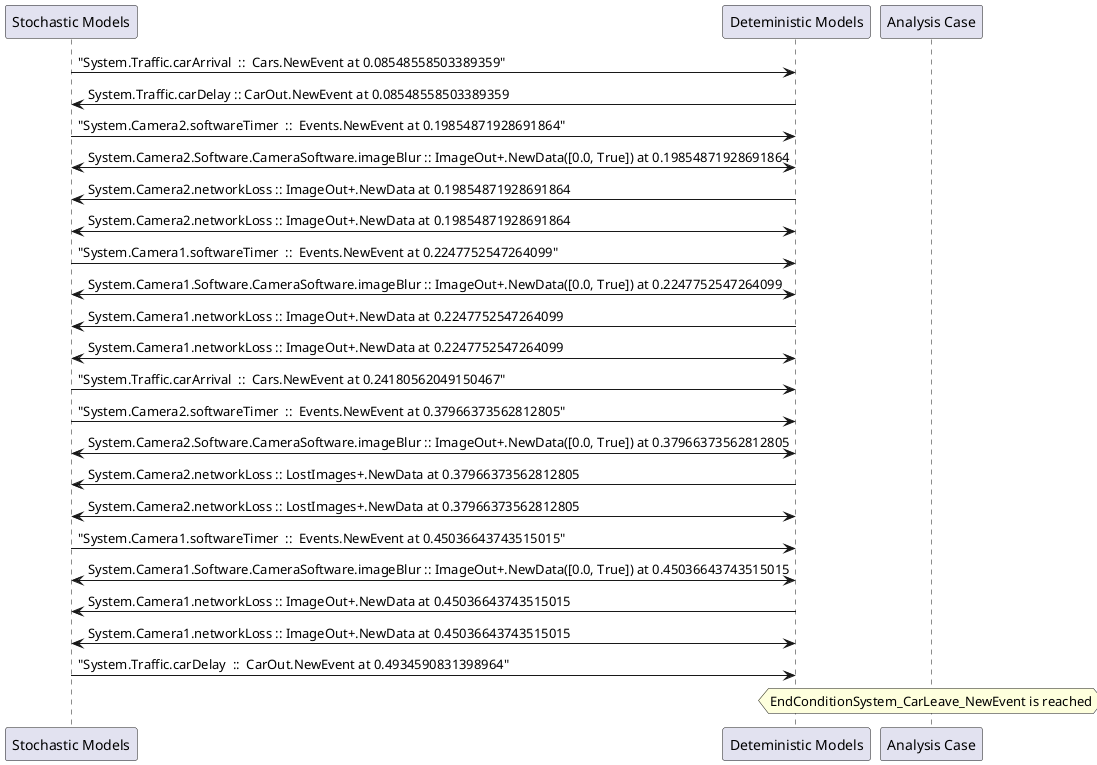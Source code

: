 
	@startuml
	participant "Stochastic Models" as stochmodel
	participant "Deteministic Models" as detmodel
	participant "Analysis Case" as analysis
	{35353_stop} stochmodel -> detmodel : "System.Traffic.carArrival  ::  Cars.NewEvent at 0.08548558503389359"
{35366_start} detmodel -> stochmodel : System.Traffic.carDelay :: CarOut.NewEvent at 0.08548558503389359
{35338_stop} stochmodel -> detmodel : "System.Camera2.softwareTimer  ::  Events.NewEvent at 0.19854871928691864"
detmodel <-> stochmodel : System.Camera2.Software.CameraSoftware.imageBlur :: ImageOut+.NewData([0.0, True]) at 0.19854871928691864
detmodel -> stochmodel : System.Camera2.networkLoss :: ImageOut+.NewData at 0.19854871928691864
detmodel <-> stochmodel : System.Camera2.networkLoss :: ImageOut+.NewData at 0.19854871928691864
{35323_stop} stochmodel -> detmodel : "System.Camera1.softwareTimer  ::  Events.NewEvent at 0.2247752547264099"
detmodel <-> stochmodel : System.Camera1.Software.CameraSoftware.imageBlur :: ImageOut+.NewData([0.0, True]) at 0.2247752547264099
detmodel -> stochmodel : System.Camera1.networkLoss :: ImageOut+.NewData at 0.2247752547264099
detmodel <-> stochmodel : System.Camera1.networkLoss :: ImageOut+.NewData at 0.2247752547264099
{35354_stop} stochmodel -> detmodel : "System.Traffic.carArrival  ::  Cars.NewEvent at 0.24180562049150467"
{35339_stop} stochmodel -> detmodel : "System.Camera2.softwareTimer  ::  Events.NewEvent at 0.37966373562812805"
detmodel <-> stochmodel : System.Camera2.Software.CameraSoftware.imageBlur :: ImageOut+.NewData([0.0, True]) at 0.37966373562812805
detmodel -> stochmodel : System.Camera2.networkLoss :: LostImages+.NewData at 0.37966373562812805
detmodel <-> stochmodel : System.Camera2.networkLoss :: LostImages+.NewData at 0.37966373562812805
{35324_stop} stochmodel -> detmodel : "System.Camera1.softwareTimer  ::  Events.NewEvent at 0.45036643743515015"
detmodel <-> stochmodel : System.Camera1.Software.CameraSoftware.imageBlur :: ImageOut+.NewData([0.0, True]) at 0.45036643743515015
detmodel -> stochmodel : System.Camera1.networkLoss :: ImageOut+.NewData at 0.45036643743515015
detmodel <-> stochmodel : System.Camera1.networkLoss :: ImageOut+.NewData at 0.45036643743515015
{35366_stop} stochmodel -> detmodel : "System.Traffic.carDelay  ::  CarOut.NewEvent at 0.4934590831398964"
{35366_start} <-> {35366_stop} : delay
hnote over analysis 
EndConditionSystem_CarLeave_NewEvent is reached
endnote
@enduml